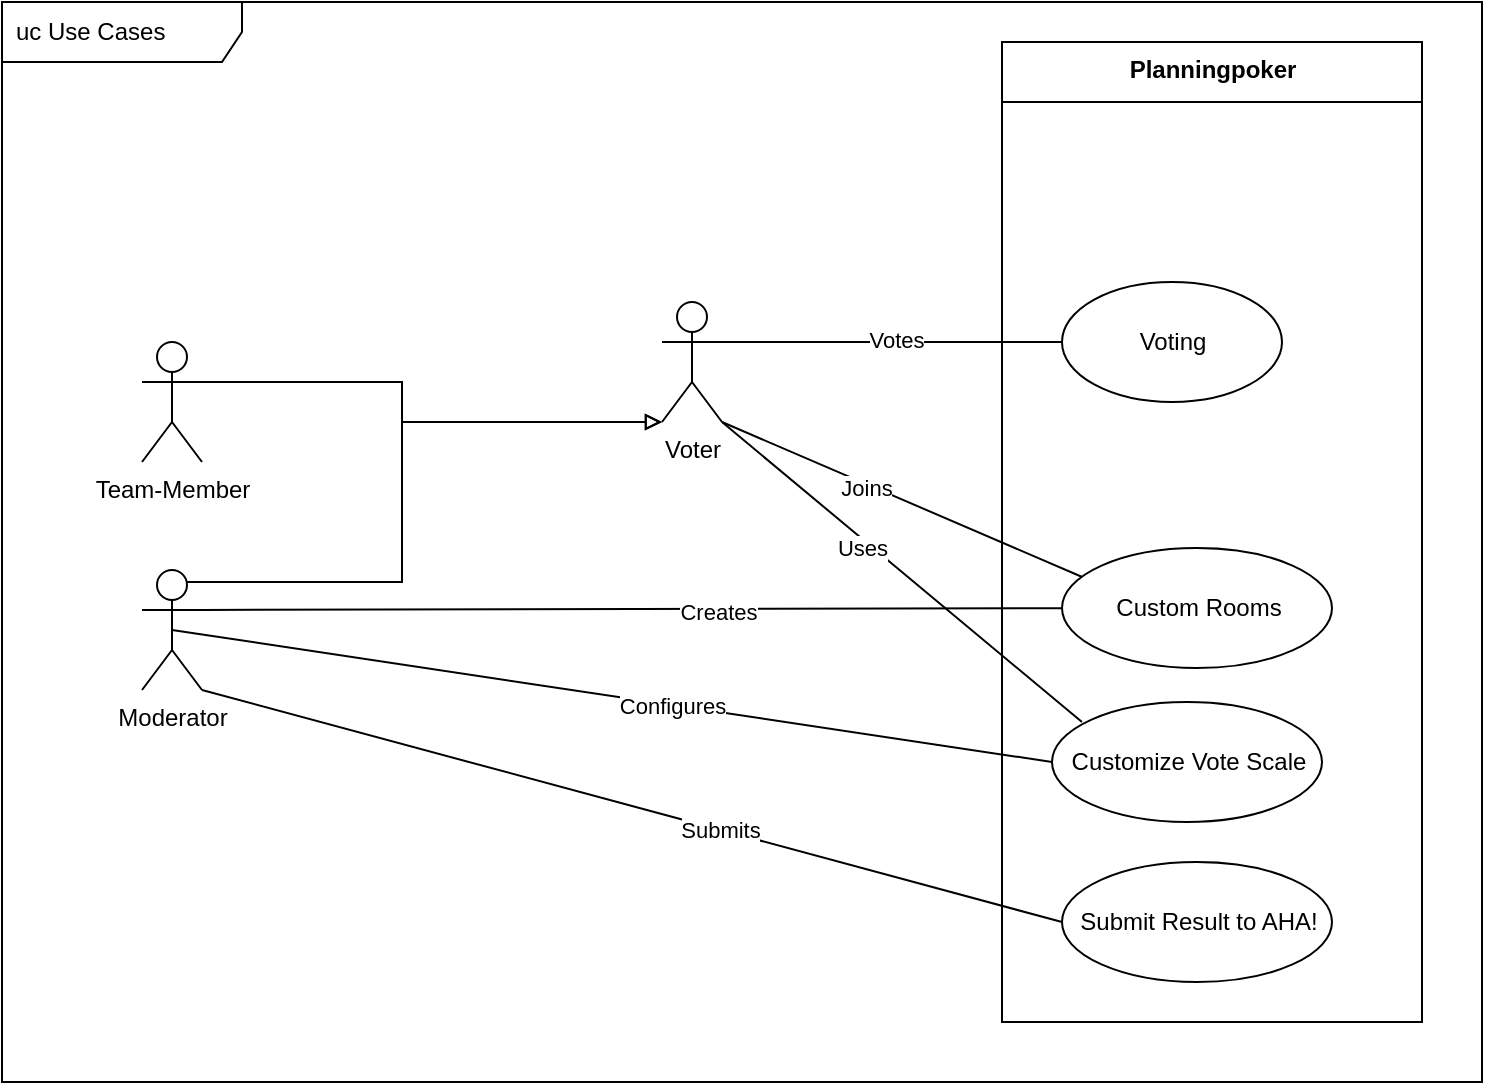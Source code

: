 <mxfile compressed="false" version="20.3.0" type="device">
  <diagram id="T2Fmk4aehDBAszYMc2Mo" name="Page-1">
    <mxGraphModel dx="2577" dy="851" grid="1" gridSize="10" guides="1" tooltips="1" connect="1" arrows="1" fold="1" page="1" pageScale="1" pageWidth="1169" pageHeight="827" math="0" shadow="0">
      <root>
        <mxCell id="0" />
        <mxCell id="1" parent="0" />
        <mxCell id="jN8OS6GP-K6ZWhVL24f5-1" value="uc Use Cases" style="shape=umlFrame;whiteSpace=wrap;html=1;width=120;height=30;boundedLbl=1;verticalAlign=middle;align=left;spacingLeft=5;" parent="1" vertex="1">
          <mxGeometry x="-200" y="100" width="740" height="540" as="geometry" />
        </mxCell>
        <mxCell id="jN8OS6GP-K6ZWhVL24f5-11" style="rounded=0;orthogonalLoop=1;jettySize=auto;html=1;exitX=1;exitY=0.333;exitDx=0;exitDy=0;exitPerimeter=0;endArrow=none;endFill=0;" parent="1" source="jN8OS6GP-K6ZWhVL24f5-2" target="jN8OS6GP-K6ZWhVL24f5-6" edge="1">
          <mxGeometry relative="1" as="geometry" />
        </mxCell>
        <mxCell id="jN8OS6GP-K6ZWhVL24f5-12" value="Votes" style="edgeLabel;html=1;align=center;verticalAlign=middle;resizable=0;points=[];" parent="jN8OS6GP-K6ZWhVL24f5-11" vertex="1" connectable="0">
          <mxGeometry x="0.253" y="1" relative="1" as="geometry">
            <mxPoint x="-20" as="offset" />
          </mxGeometry>
        </mxCell>
        <mxCell id="jN8OS6GP-K6ZWhVL24f5-30" style="edgeStyle=none;rounded=0;orthogonalLoop=1;jettySize=auto;html=1;exitX=1;exitY=1;exitDx=0;exitDy=0;exitPerimeter=0;entryX=0.075;entryY=0.242;entryDx=0;entryDy=0;entryPerimeter=0;endArrow=none;endFill=0;" parent="1" source="jN8OS6GP-K6ZWhVL24f5-2" target="jN8OS6GP-K6ZWhVL24f5-27" edge="1">
          <mxGeometry relative="1" as="geometry" />
        </mxCell>
        <mxCell id="jN8OS6GP-K6ZWhVL24f5-31" value="Joins" style="edgeLabel;html=1;align=center;verticalAlign=middle;resizable=0;points=[];" parent="jN8OS6GP-K6ZWhVL24f5-30" vertex="1" connectable="0">
          <mxGeometry x="-0.196" y="-2" relative="1" as="geometry">
            <mxPoint as="offset" />
          </mxGeometry>
        </mxCell>
        <mxCell id="fgRqfd56ShWTemoQs-7e-1" style="rounded=0;orthogonalLoop=1;jettySize=auto;html=1;exitX=1;exitY=1;exitDx=0;exitDy=0;exitPerimeter=0;entryX=0.111;entryY=0.167;entryDx=0;entryDy=0;entryPerimeter=0;endArrow=none;endFill=0;" parent="1" source="jN8OS6GP-K6ZWhVL24f5-2" target="jN8OS6GP-K6ZWhVL24f5-16" edge="1">
          <mxGeometry relative="1" as="geometry" />
        </mxCell>
        <mxCell id="fgRqfd56ShWTemoQs-7e-2" value="Uses" style="edgeLabel;html=1;align=center;verticalAlign=middle;resizable=0;points=[];" parent="fgRqfd56ShWTemoQs-7e-1" vertex="1" connectable="0">
          <mxGeometry x="0.109" relative="1" as="geometry">
            <mxPoint x="-30" y="-20" as="offset" />
          </mxGeometry>
        </mxCell>
        <mxCell id="jN8OS6GP-K6ZWhVL24f5-2" value="Voter" style="shape=umlActor;verticalLabelPosition=bottom;verticalAlign=top;html=1;" parent="1" vertex="1">
          <mxGeometry x="130" y="250" width="30" height="60" as="geometry" />
        </mxCell>
        <mxCell id="jN8OS6GP-K6ZWhVL24f5-17" style="rounded=0;orthogonalLoop=1;jettySize=auto;html=1;exitX=0.5;exitY=0.5;exitDx=0;exitDy=0;exitPerimeter=0;entryX=0;entryY=0.5;entryDx=0;entryDy=0;endArrow=none;endFill=0;" parent="1" source="jN8OS6GP-K6ZWhVL24f5-5" target="jN8OS6GP-K6ZWhVL24f5-16" edge="1">
          <mxGeometry relative="1" as="geometry" />
        </mxCell>
        <mxCell id="jN8OS6GP-K6ZWhVL24f5-18" value="Configures" style="edgeLabel;html=1;align=center;verticalAlign=middle;resizable=0;points=[];" parent="jN8OS6GP-K6ZWhVL24f5-17" vertex="1" connectable="0">
          <mxGeometry x="0.136" relative="1" as="geometry">
            <mxPoint as="offset" />
          </mxGeometry>
        </mxCell>
        <mxCell id="jN8OS6GP-K6ZWhVL24f5-22" style="edgeStyle=orthogonalEdgeStyle;rounded=0;orthogonalLoop=1;jettySize=auto;html=1;exitX=0.75;exitY=0.1;exitDx=0;exitDy=0;exitPerimeter=0;entryX=0;entryY=1;entryDx=0;entryDy=0;entryPerimeter=0;endArrow=block;endFill=0;" parent="1" source="jN8OS6GP-K6ZWhVL24f5-5" target="jN8OS6GP-K6ZWhVL24f5-2" edge="1">
          <mxGeometry relative="1" as="geometry">
            <Array as="points">
              <mxPoint y="390" />
              <mxPoint y="310" />
            </Array>
          </mxGeometry>
        </mxCell>
        <mxCell id="jN8OS6GP-K6ZWhVL24f5-28" style="edgeStyle=none;rounded=0;orthogonalLoop=1;jettySize=auto;html=1;exitX=1;exitY=0.333;exitDx=0;exitDy=0;exitPerimeter=0;endArrow=none;endFill=0;" parent="1" source="jN8OS6GP-K6ZWhVL24f5-5" target="jN8OS6GP-K6ZWhVL24f5-27" edge="1">
          <mxGeometry relative="1" as="geometry" />
        </mxCell>
        <mxCell id="jN8OS6GP-K6ZWhVL24f5-29" value="Creates" style="edgeLabel;html=1;align=center;verticalAlign=middle;resizable=0;points=[];" parent="jN8OS6GP-K6ZWhVL24f5-28" vertex="1" connectable="0">
          <mxGeometry x="0.198" y="-1" relative="1" as="geometry">
            <mxPoint as="offset" />
          </mxGeometry>
        </mxCell>
        <mxCell id="jN8OS6GP-K6ZWhVL24f5-33" style="edgeStyle=none;rounded=0;orthogonalLoop=1;jettySize=auto;html=1;exitX=1;exitY=1;exitDx=0;exitDy=0;exitPerimeter=0;entryX=0;entryY=0.5;entryDx=0;entryDy=0;endArrow=none;endFill=0;" parent="1" source="jN8OS6GP-K6ZWhVL24f5-5" target="jN8OS6GP-K6ZWhVL24f5-32" edge="1">
          <mxGeometry relative="1" as="geometry" />
        </mxCell>
        <mxCell id="jN8OS6GP-K6ZWhVL24f5-34" value="Submits" style="edgeLabel;html=1;align=center;verticalAlign=middle;resizable=0;points=[];" parent="jN8OS6GP-K6ZWhVL24f5-33" vertex="1" connectable="0">
          <mxGeometry x="0.202" relative="1" as="geometry">
            <mxPoint as="offset" />
          </mxGeometry>
        </mxCell>
        <mxCell id="jN8OS6GP-K6ZWhVL24f5-5" value="Moderator" style="shape=umlActor;verticalLabelPosition=bottom;verticalAlign=top;html=1;" parent="1" vertex="1">
          <mxGeometry x="-130" y="384" width="30" height="60" as="geometry" />
        </mxCell>
        <mxCell id="jN8OS6GP-K6ZWhVL24f5-6" value="Voting" style="shape=ellipse;container=1;horizontal=1;horizontalStack=0;resizeParent=1;resizeParentMax=0;resizeLast=0;html=1;dashed=0;collapsible=0;" parent="1" vertex="1">
          <mxGeometry x="330" y="240" width="110" height="60" as="geometry" />
        </mxCell>
        <mxCell id="jN8OS6GP-K6ZWhVL24f5-16" value="Customize Vote Scale" style="shape=ellipse;container=1;horizontal=1;horizontalStack=0;resizeParent=1;resizeParentMax=0;resizeLast=0;html=1;dashed=0;collapsible=0;" parent="1" vertex="1">
          <mxGeometry x="325" y="450" width="135" height="60" as="geometry" />
        </mxCell>
        <mxCell id="jN8OS6GP-K6ZWhVL24f5-25" style="edgeStyle=orthogonalEdgeStyle;rounded=0;orthogonalLoop=1;jettySize=auto;html=1;exitX=1;exitY=0.333;exitDx=0;exitDy=0;exitPerimeter=0;endArrow=block;endFill=0;" parent="1" source="jN8OS6GP-K6ZWhVL24f5-21" edge="1">
          <mxGeometry relative="1" as="geometry">
            <mxPoint x="130" y="310.0" as="targetPoint" />
            <Array as="points">
              <mxPoint y="290" />
              <mxPoint y="310" />
            </Array>
          </mxGeometry>
        </mxCell>
        <mxCell id="jN8OS6GP-K6ZWhVL24f5-21" value="Team-Member" style="shape=umlActor;verticalLabelPosition=bottom;verticalAlign=top;html=1;" parent="1" vertex="1">
          <mxGeometry x="-130" y="270" width="30" height="60" as="geometry" />
        </mxCell>
        <mxCell id="jN8OS6GP-K6ZWhVL24f5-27" value="Custom Rooms" style="shape=ellipse;container=1;horizontal=1;horizontalStack=0;resizeParent=1;resizeParentMax=0;resizeLast=0;html=1;dashed=0;collapsible=0;" parent="1" vertex="1">
          <mxGeometry x="330" y="373" width="135" height="60" as="geometry" />
        </mxCell>
        <mxCell id="jN8OS6GP-K6ZWhVL24f5-32" value="Submit Result to AHA!" style="shape=ellipse;container=1;horizontal=1;horizontalStack=0;resizeParent=1;resizeParentMax=0;resizeLast=0;html=1;dashed=0;collapsible=0;" parent="1" vertex="1">
          <mxGeometry x="330" y="530" width="135" height="60" as="geometry" />
        </mxCell>
        <mxCell id="jN8OS6GP-K6ZWhVL24f5-35" value="Planningpoker" style="swimlane;fontStyle=1;align=center;verticalAlign=top;childLayout=stackLayout;horizontal=1;startSize=30;horizontalStack=0;resizeParent=1;resizeParentMax=0;resizeLast=0;collapsible=0;marginBottom=0;html=1;" parent="1" vertex="1">
          <mxGeometry x="300" y="120" width="210" height="490" as="geometry" />
        </mxCell>
      </root>
    </mxGraphModel>
  </diagram>
</mxfile>
